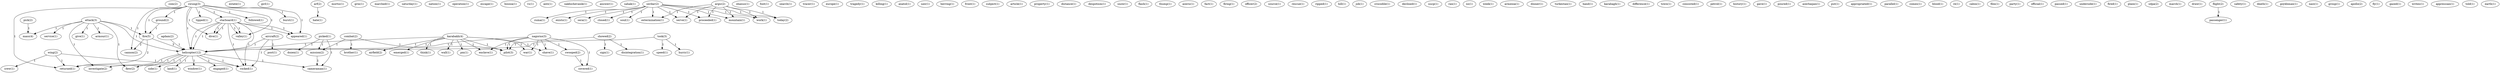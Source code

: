 digraph G {
  com [ label="com(2)" ];
  pick [ label="pick(2)" ];
  mass [ label="mass(4)" ];
  estate [ label="estate(1)" ];
  wing [ label="wing(2)" ];
  crew [ label="crew(1)" ];
  rocked [ label="rocked(1)" ];
  returned [ label="returned(1)" ];
  girl [ label="girl(1)" ];
  arf [ label="arf(2)" ];
  hate [ label="hate(1)" ];
  mortis [ label="mortis(1)" ];
  grin [ label="grin(1)" ];
  marched [ label="marched(1)" ];
  saturday [ label="saturday(1)" ];
  nation [ label="nation(1)" ];
  operation [ label="operation(1)" ];
  escape [ label="escape(1)" ];
  bosnia [ label="bosnia(1)" ];
  vs [ label="vs(1)" ];
  anti [ label="anti(1)" ];
  nakhichevanik [ label="nakhichevanik(1)" ];
  answer [ label="answer(1)" ];
  sahak [ label="sahak(1)" ];
  serdar [ label="serdar(2)" ];
  zuma [ label="zuma(1)" ];
  exists [ label="exists(1)" ];
  sera [ label="sera(1)" ];
  closed [ label="closed(1)" ];
  soul [ label="soul(1)" ];
  work [ label="work(1)" ];
  proceeded [ label="proceeded(1)" ];
  today [ label="today(2)" ];
  mountain [ label="mountain(1)" ];
  serve [ label="serve(1)" ];
  extermination [ label="extermination(1)" ];
  ohanus [ label="ohanus(1)" ];
  foot [ label="foot(1)" ];
  starboard [ label="starboard(1)" ];
  appeared [ label="appeared(1)" ];
  dive [ label="dive(1)" ];
  helicopter [ label="helicopter(12)" ];
  valley [ label="valley(1)" ];
  search [ label="search(1)" ];
  tracer [ label="tracer(1)" ];
  swung [ label="swung(3)" ];
  tipped [ label="tipped(1)" ];
  starboard [ label="starboard(1)" ];
  ground [ label="ground(2)" ];
  followed [ label="followed(1)" ];
  fire [ label="fire(5)" ];
  burst [ label="burst(1)" ];
  cannon [ label="cannon(2)" ];
  europe [ label="europe(1)" ];
  tragedy [ label="tragedy(1)" ];
  picked [ label="picked(1)" ];
  dozen [ label="dozen(1)" ];
  mission [ label="mission(2)" ];
  cameraman [ label="cameraman(1)" ];
  killing [ label="killing(1)" ];
  attack [ label="attack(3)" ];
  armour [ label="armour(1)" ];
  service [ label="service(1)" ];
  give [ label="give(1)" ];
  investigate [ label="investigate(2)" ];
  flew [ label="flew(2)" ];
  anatol [ label="anatol(1)" ];
  saw [ label="saw(1)" ];
  herring [ label="herring(1)" ];
  front [ label="front(1)" ];
  subject [ label="subject(1)" ];
  article [ label="article(1)" ];
  property [ label="property(1)" ];
  distance [ label="distance(1)" ];
  despotism [ label="despotism(1)" ];
  snow [ label="snow(1)" ];
  flash [ label="flash(1)" ];
  thump [ label="thump(1)" ];
  azeris [ label="azeris(1)" ];
  fact [ label="fact(1)" ];
  firing [ label="firing(1)" ];
  officer [ label="officer(2)" ];
  source [ label="source(1)" ];
  rescue [ label="rescue(1)" ];
  ripped [ label="ripped(1)" ];
  hill [ label="hill(1)" ];
  job [ label="job(1)" ];
  crocodile [ label="crocodile(1)" ];
  karabakh [ label="karabakh(4)" ];
  emerged [ label="emerged(1)" ];
  think [ label="think(1)" ];
  wall [ label="wall(1)" ];
  war [ label="war(1)" ];
  shave [ label="shave(1)" ];
  pm [ label="pm(1)" ];
  pilot [ label="pilot(3)" ];
  enclave [ label="enclave(1)" ];
  airfield [ label="airfield(2)" ];
  declined [ label="declined(1)" ];
  uucp [ label="uucp(1)" ];
  aircraft [ label="aircraft(2)" ];
  post [ label="post(1)" ];
  ran [ label="ran(1)" ];
  xo [ label="xo(1)" ];
  week [ label="week(1)" ];
  showed [ label="showed(2)" ];
  sign [ label="sign(1)" ];
  disintegration [ label="disintegration(1)" ];
  armenia [ label="armenia(1)" ];
  dinner [ label="dinner(1)" ];
  nagorno [ label="nagorno(3)" ];
  swooped [ label="swooped(2)" ];
  covered [ label="covered(1)" ];
  turkestan [ label="turkestan(1)" ];
  hand [ label="hand(1)" ];
  karabagh [ label="karabagh(1)" ];
  difference [ label="difference(1)" ];
  town [ label="town(1)" ];
  consisted [ label="consisted(1)" ];
  argic [ label="argic(2)" ];
  petrol [ label="petrol(1)" ];
  history [ label="history(1)" ];
  combat [ label="combat(2)" ];
  brother [ label="brother(1)" ];
  gave [ label="gave(1)" ];
  poured [ label="poured(1)" ];
  azerbaijan [ label="azerbaijan(1)" ];
  put [ label="put(1)" ];
  appropriated [ label="appropriated(1)" ];
  parallel [ label="parallel(1)" ];
  comes [ label="comes(1)" ];
  took [ label="took(3)" ];
  speed [ label="speed(1)" ];
  hurry [ label="hurry(1)" ];
  blood [ label="blood(1)" ];
  re [ label="re(1)" ];
  cabin [ label="cabin(1)" ];
  film [ label="film(1)" ];
  agdam [ label="agdam(2)" ];
  party [ label="party(1)" ];
  land [ label="land(1)" ];
  window [ label="window(1)" ];
  engaged [ label="engaged(1)" ];
  side [ label="side(1)" ];
  official [ label="official(1)" ];
  passed [ label="passed(1)" ];
  underside [ label="underside(1)" ];
  fired [ label="fired(1)" ];
  plain [ label="plain(1)" ];
  sdpa [ label="sdpa(2)" ];
  march [ label="march(1)" ];
  draw [ label="draw(1)" ];
  flight [ label="flight(2)" ];
  passenger [ label="passenger(1)" ];
  safety [ label="safety(1)" ];
  death [ label="death(1)" ];
  goykhman [ label="goykhman(1)" ];
  nazi [ label="nazi(1)" ];
  group [ label="group(1)" ];
  apollo [ label="apollo(2)" ];
  fly [ label="fly(1)" ];
  gazed [ label="gazed(1)" ];
  writes [ label="writes(1)" ];
  appressian [ label="appressian(1)" ];
  told [ label="told(1)" ];
  earth [ label="earth(1)" ];
  pick -> mass [ label="1" ];
  wing -> crew [ label="1" ];
  wing -> rocked [ label="1" ];
  wing -> returned [ label="1" ];
  arf -> hate [ label="1" ];
  serdar -> zuma [ label="1" ];
  serdar -> exists [ label="1" ];
  serdar -> sera [ label="1" ];
  serdar -> closed [ label="1" ];
  serdar -> soul [ label="1" ];
  serdar -> work [ label="1" ];
  serdar -> proceeded [ label="1" ];
  serdar -> today [ label="1" ];
  serdar -> mountain [ label="1" ];
  serdar -> serve [ label="1" ];
  serdar -> extermination [ label="1" ];
  starboard -> appeared [ label="1" ];
  starboard -> dive [ label="1" ];
  starboard -> helicopter [ label="1" ];
  starboard -> rocked [ label="1" ];
  starboard -> valley [ label="1" ];
  swung -> tipped [ label="1" ];
  swung -> starboard [ label="1" ];
  swung -> ground [ label="1" ];
  swung -> followed [ label="1" ];
  swung -> appeared [ label="1" ];
  swung -> dive [ label="1" ];
  swung -> fire [ label="1" ];
  swung -> burst [ label="1" ];
  swung -> helicopter [ label="1" ];
  swung -> valley [ label="1" ];
  swung -> returned [ label="1" ];
  swung -> cannon [ label="1" ];
  picked -> dozen [ label="1" ];
  picked -> mission [ label="1" ];
  picked -> cameraman [ label="1" ];
  attack -> armour [ label="1" ];
  attack -> service [ label="1" ];
  attack -> give [ label="1" ];
  attack -> mass [ label="1" ];
  attack -> fire [ label="1" ];
  attack -> helicopter [ label="1" ];
  attack -> investigate [ label="1" ];
  attack -> flew [ label="1" ];
  karabakh -> emerged [ label="1" ];
  karabakh -> think [ label="1" ];
  karabakh -> wall [ label="1" ];
  karabakh -> war [ label="1" ];
  karabakh -> shave [ label="1" ];
  karabakh -> pm [ label="1" ];
  karabakh -> pilot [ label="1" ];
  karabakh -> enclave [ label="1" ];
  karabakh -> helicopter [ label="1" ];
  karabakh -> airfield [ label="1" ];
  starboard -> appeared [ label="1" ];
  starboard -> dive [ label="1" ];
  starboard -> helicopter [ label="1" ];
  starboard -> rocked [ label="1" ];
  starboard -> valley [ label="1" ];
  aircraft -> post [ label="1" ];
  aircraft -> helicopter [ label="1" ];
  aircraft -> rocked [ label="1" ];
  showed -> pilot [ label="1" ];
  showed -> sign [ label="1" ];
  showed -> disintegration [ label="1" ];
  nagorno -> war [ label="1" ];
  nagorno -> shave [ label="1" ];
  nagorno -> pilot [ label="1" ];
  nagorno -> enclave [ label="1" ];
  nagorno -> helicopter [ label="1" ];
  nagorno -> swooped [ label="1" ];
  nagorno -> covered [ label="1" ];
  argic -> work [ label="1" ];
  argic -> proceeded [ label="1" ];
  argic -> today [ label="1" ];
  argic -> mountain [ label="1" ];
  argic -> serve [ label="1" ];
  argic -> extermination [ label="1" ];
  ground -> fire [ label="1" ];
  combat -> pilot [ label="1" ];
  combat -> mission [ label="1" ];
  combat -> brother [ label="1" ];
  took -> speed [ label="1" ];
  took -> helicopter [ label="1" ];
  took -> hurry [ label="1" ];
  mission -> cameraman [ label="1" ];
  fire -> helicopter [ label="3" ];
  fire -> returned [ label="2" ];
  fire -> cannon [ label="2" ];
  agdam -> helicopter [ label="1" ];
  helicopter -> land [ label="1" ];
  helicopter -> investigate [ label="1" ];
  helicopter -> window [ label="1" ];
  helicopter -> cameraman [ label="1" ];
  helicopter -> rocked [ label="1" ];
  helicopter -> engaged [ label="1" ];
  helicopter -> returned [ label="1" ];
  helicopter -> flew [ label="1" ];
  helicopter -> side [ label="1" ];
  flight -> passenger [ label="1" ];
  swooped -> covered [ label="1" ];
}
